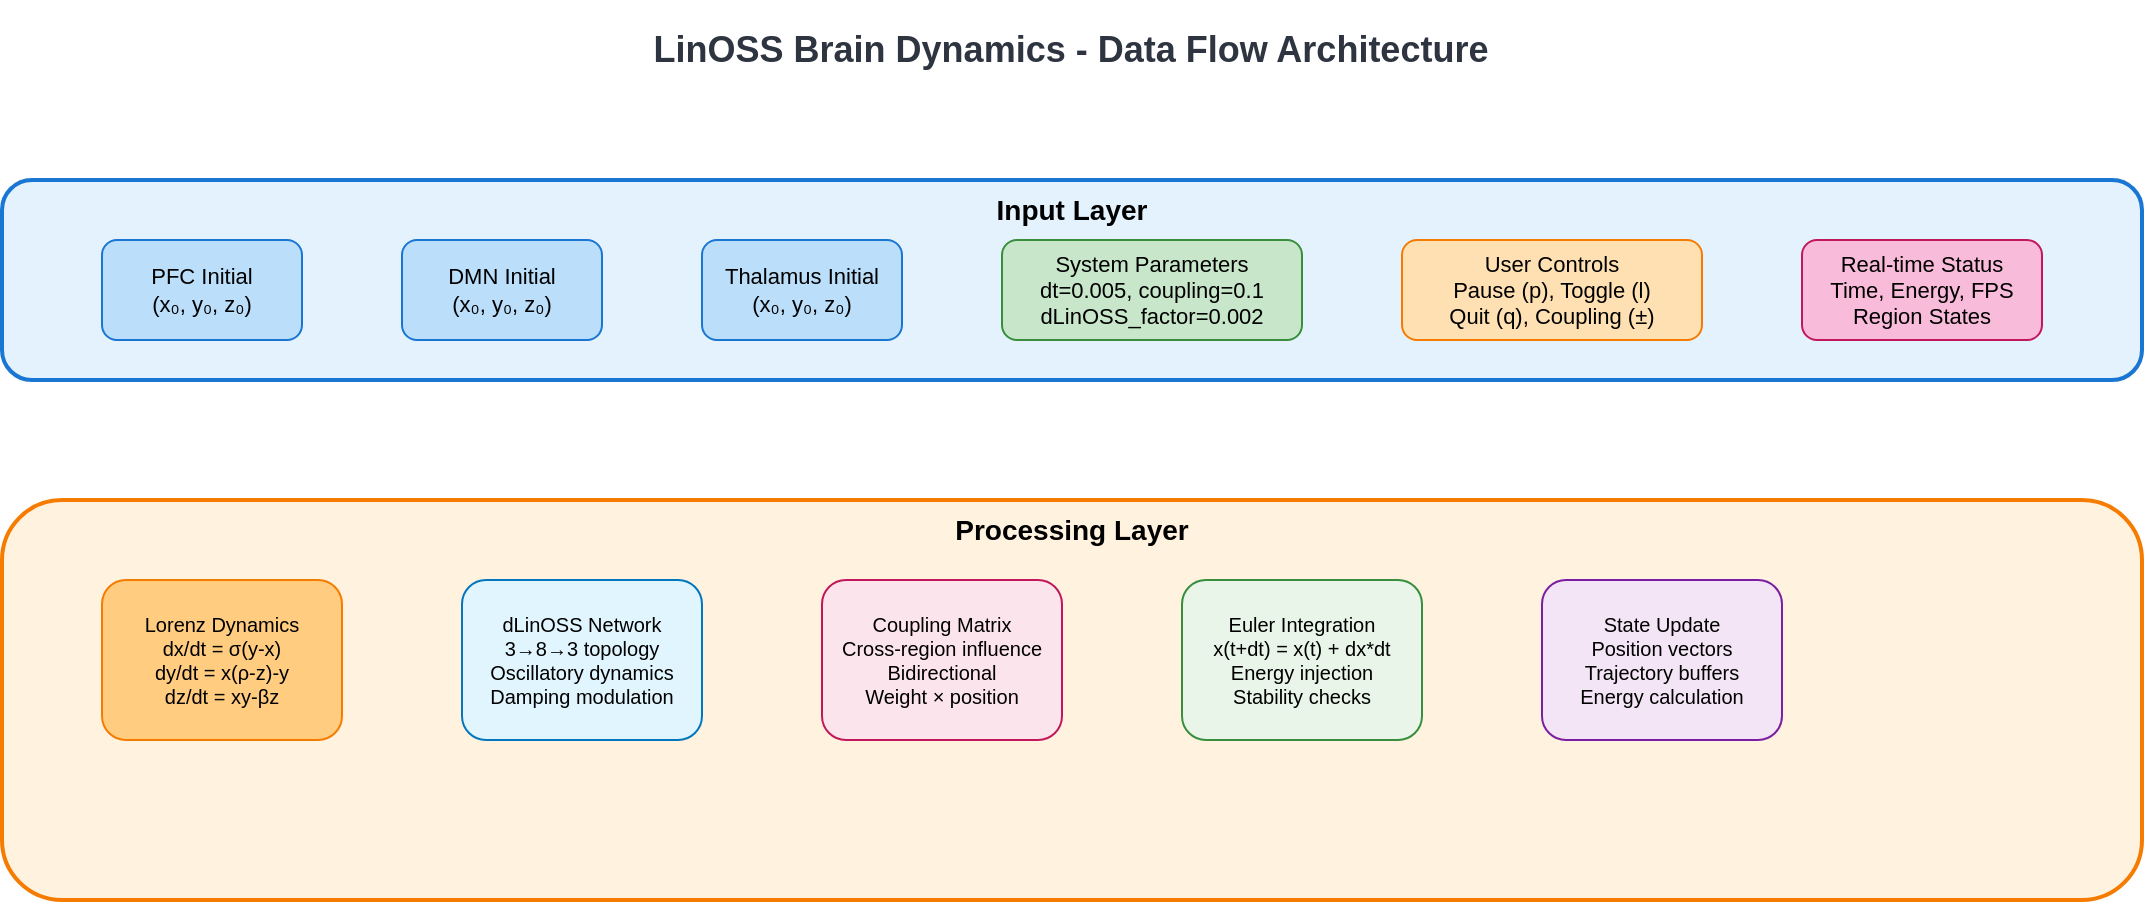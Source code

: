 <mxfile version="24.5.1">
  <diagram id="DataFlowDiagram" name="LinOSS Data Flow">
    <mxGraphModel dx="1422" dy="794" grid="1" gridSize="10" guides="1" tooltips="1" connect="1" arrows="1" fold="1" page="1" pageScale="1" pageWidth="1169" pageHeight="827" math="0" shadow="0">
      <root>
        <mxCell id="0" />
        <mxCell id="1" parent="0" />
        
        <!-- Title -->
        <mxCell id="title" value="LinOSS Brain Dynamics - Data Flow Architecture" style="text;html=1;strokeColor=none;fillColor=none;align=center;verticalAlign=middle;whiteSpace=wrap;rounded=0;fontSize=18;fontStyle=1;fontColor=#2E3440;" vertex="1" parent="1">
          <mxGeometry x="200" y="30" width="769" height="50" as="geometry" />
        </mxCell>
        
        <!-- Input Layer -->
        <mxCell id="inputLayer" value="Input Layer" style="rounded=1;whiteSpace=wrap;html=1;fontSize=14;fontStyle=1;fillColor=#E3F2FD;strokeColor=#1976D2;strokeWidth=2;verticalAlign=top;" vertex="1" parent="1">
          <mxGeometry x="50" y="120" width="1070" height="100" as="geometry" />
        </mxCell>
        
        <!-- Initial States -->
        <mxCell id="pfcInit" value="PFC Initial&#xa;(x₀, y₀, z₀)" style="rounded=1;whiteSpace=wrap;html=1;fontSize=11;fillColor=#BBDEFB;strokeColor=#1976D2;" vertex="1" parent="1">
          <mxGeometry x="100" y="150" width="100" height="50" as="geometry" />
        </mxCell>
        
        <mxCell id="dmnInit" value="DMN Initial&#xa;(x₀, y₀, z₀)" style="rounded=1;whiteSpace=wrap;html=1;fontSize=11;fillColor=#BBDEFB;strokeColor=#1976D2;" vertex="1" parent="1">
          <mxGeometry x="250" y="150" width="100" height="50" as="geometry" />
        </mxCell>
        
        <mxCell id="thalInit" value="Thalamus Initial&#xa;(x₀, y₀, z₀)" style="rounded=1;whiteSpace=wrap;html=1;fontSize=11;fillColor=#BBDEFB;strokeColor=#1976D2;" vertex="1" parent="1">
          <mxGeometry x="400" y="150" width="100" height="50" as="geometry" />
        </mxCell>
        
        <!-- System Parameters -->
        <mxCell id="sysParams" value="System Parameters&#xa;dt=0.005, coupling=0.1&#xa;dLinOSS_factor=0.002" style="rounded=1;whiteSpace=wrap;html=1;fontSize=11;fillColor=#C8E6C9;strokeColor=#388E3C;" vertex="1" parent="1">
          <mxGeometry x="550" y="150" width="150" height="50" as="geometry" />
        </mxCell>
        
        <!-- User Controls -->
        <mxCell id="userControls" value="User Controls&#xa;Pause (p), Toggle (l)&#xa;Quit (q), Coupling (±)" style="rounded=1;whiteSpace=wrap;html=1;fontSize=11;fillColor=#FFE0B2;strokeColor=#F57C00;" vertex="1" parent="1">
          <mxGeometry x="750" y="150" width="150" height="50" as="geometry" />
        </mxCell>
        
        <!-- Real-time Display -->
        <mxCell id="realTimeDisplay" value="Real-time Status&#xa;Time, Energy, FPS&#xa;Region States" style="rounded=1;whiteSpace=wrap;html=1;fontSize=11;fillColor=#F8BBD9;strokeColor=#C2185B;" vertex="1" parent="1">
          <mxGeometry x="950" y="150" width="120" height="50" as="geometry" />
        </mxCell>
        
        <!-- Processing Layer -->
        <mxCell id="processingLayer" value="Processing Layer" style="rounded=1;whiteSpace=wrap;html=1;fontSize=14;fontStyle=1;fillColor=#FFF3E0;strokeColor=#F57C00;strokeWidth=2;verticalAlign=top;" vertex="1" parent="1">
          <mxGeometry x="50" y="280" width="1070" height="200" as="geometry" />
        </mxCell>
        
        <!-- Lorenz Computation -->
        <mxCell id="lorenzComp" value="Lorenz Dynamics&#xa;dx/dt = σ(y-x)&#xa;dy/dt = x(ρ-z)-y&#xa;dz/dt = xy-βz" style="rounded=1;whiteSpace=wrap;html=1;fontSize=10;fillColor=#FFCC80;strokeColor=#F57C00;" vertex="1" parent="1">
          <mxGeometry x="100" y="320" width="120" height="80" as="geometry" />
        </mxCell>
        
        <!-- dLinOSS Processing -->
        <mxCell id="dlinossProc" value="dLinOSS Network&#xa;3→8→3 topology&#xa;Oscillatory dynamics&#xa;Damping modulation" style="rounded=1;whiteSpace=wrap;html=1;fontSize=10;fillColor=#E1F5FE;strokeColor=#0277BD;" vertex="1" parent="1">
          <mxGeometry x="280" y="320" width="120" height="80" as="geometry" />
        </mxCell>
        
        <!-- Coupling Matrix -->
        <mxCell id="couplingMatrix" value="Coupling Matrix&#xa;Cross-region influence&#xa;Bidirectional&#xa;Weight × position" style="rounded=1;whiteSpace=wrap;html=1;fontSize=10;fillColor=#FCE4EC;strokeColor=#C2185B;" vertex="1" parent="1">
          <mxGeometry x="460" y="320" width="120" height="80" as="geometry" />
        </mxCell>
        
        <!-- Integration -->
        <mxCell id="integration" value="Euler Integration&#xa;x(t+dt) = x(t) + dx*dt&#xa;Energy injection&#xa;Stability checks" style="rounded=1;whiteSpace=wrap;html=1;fontSize=10;fillColor=#E8F5E8;strokeColor=#388E3C;" vertex="1" parent="1">
          <mxGeometry x="640" y="320" width="120" height="80" as="geometry" />
        </mxCell>
        
        <!-- State Update -->
        <mxCell id="stateUpdate" value="State Update&#xa;Position vectors&#xa;Trajectory buffers&#xa;Energy calculation" style="rounded=1;whiteSpace=wrap;html=1;fontSize=10;fillColor=#F3E5F5;strokeColor=#7B1FA2;" vertex="1" parent="1">
          <mxGeometry x="820" y="320" width="120" height="80" as="geometry" />
        </mxCell>
        
        <!-- Visualization Prep -->
        <mxCell id="vizPrep" value="Visualization Prep&#xa;2D projection (x,y)&#xa;Scaling & bounds&#xa;Color mapping" style="rounded=1;whiteSpace=wrap;html=1;fontSize=10;fillColor=#FFF8E1;strokeColor=#FBC02D;" vertex="1" parent="1">
          <mxGeometry x="1000" y="320" width="120" height="80" as="geometry" />
        </mxCell>
        
        <!-- Trajectory Management -->
        <mxCell id="trajMgmt" value="Trajectory Buffers&#xa;Max 2000 points/region&#xa;FIFO circular buffer&#xa;Memory efficient" style="rounded=1;whiteSpace=wrap;html=1;fontSize=10;fillColor=#E0F2F1;strokeColor=#00695C;" vertex="1" parent="1">
          <mxGeometry x="280" y="420" width="240" height="40" as="geometry" />
        </mxCell>
        
        <!-- Output Layer -->
        <mxCell id="outputLayer" value="Output Layer" style="rounded=1;whiteSpace=wrap;html=1;fontSize=14;fontStyle=1;fillColor=#F1F8E9;strokeColor=#689F38;strokeWidth=2;verticalAlign=top;" vertex="1" parent="1">
          <mxGeometry x="50" y="520" width="1070" height="150" as="geometry" />
        </mxCell>
        
        <!-- TUI Rendering -->
        <mxCell id="tuiRender" value="TUI Rendering&#xa;Ratatui framework&#xa;Real-time display&#xa;33 FPS target" style="rounded=1;whiteSpace=wrap;html=1;fontSize=11;fillColor=#DCEDC8;strokeColor=#689F38;" vertex="1" parent="1">
          <mxGeometry x="100" y="560" width="150" height="80" as="geometry" />
        </mxCell>
        
        <!-- Phase Space Display -->
        <mxCell id="phaseDisplay" value="Phase Space&#xa;3 region plots&#xa;Color-coded trails&#xa;Auto-scaling" style="rounded=1;whiteSpace=wrap;html=1;fontSize=11;fillColor=#E8F5E8;strokeColor=#4CAF50;" vertex="1" parent="1">
          <mxGeometry x="300" y="560" width="150" height="80" as="geometry" />
        </mxCell>
        
        <!-- Status Panel -->
        <mxCell id="statusPanel" value="Status Panel&#xa;Time counter&#xa;Energy levels&#xa;Control hints" style="rounded=1;whiteSpace=wrap;html=1;fontSize=11;fillColor=#F9FBE7;strokeColor=#827717;" vertex="1" parent="1">
          <mxGeometry x="500" y="560" width="150" height="80" as="geometry" />
        </mxCell>
        
        <!-- Data Export -->
        <mxCell id="dataExport" value="Data Export&#xa;JSON logging&#xa;CSV trajectories&#xa;Analysis ready" style="rounded=1;whiteSpace=wrap;html=1;fontSize=11;fillColor=#FFF3E0;strokeColor=#FF8F00;" vertex="1" parent="1">
          <mxGeometry x="700" y="560" width="150" height="80" as="geometry" />
        </mxCell>
        
        <!-- Performance Monitor -->
        <mxCell id="perfMonitor" value="Performance&#xa;FPS monitoring&#xa;Memory tracking&#xa;Error handling" style="rounded=1;whiteSpace=wrap;html=1;fontSize=11;fillColor=#EFEBE9;strokeColor=#6D4C41;" vertex="1" parent="1">
          <mxGeometry x="900" y="560" width="150" height="80" as="geometry" />
        </mxCell>
        
        <!-- Data Flow Arrows -->
        <!-- Input to Processing -->
        <mxCell id="flow1" value="" style="edgeStyle=orthogonalEdgeStyle;rounded=0;orthogonalLoop=1;jettySize=auto;html=1;strokeColor=#2196F3;strokeWidth=3;endArrow=classic;" edge="1" parent="1" source="inputLayer" target="processingLayer">
          <mxGeometry relative="1" as="geometry" />
        </mxCell>
        
        <!-- Processing Flow -->
        <mxCell id="flow2" value="" style="edgeStyle=orthogonalEdgeStyle;rounded=0;orthogonalLoop=1;jettySize=auto;html=1;strokeColor=#FF5722;strokeWidth=2;endArrow=classic;" edge="1" parent="1" source="lorenzComp" target="dlinossProc">
          <mxGeometry relative="1" as="geometry" />
        </mxCell>
        
        <mxCell id="flow3" value="" style="edgeStyle=orthogonalEdgeStyle;rounded=0;orthogonalLoop=1;jettySize=auto;html=1;strokeColor=#FF5722;strokeWidth=2;endArrow=classic;" edge="1" parent="1" source="dlinossProc" target="couplingMatrix">
          <mxGeometry relative="1" as="geometry" />
        </mxCell>
        
        <mxCell id="flow4" value="" style="edgeStyle=orthogonalEdgeStyle;rounded=0;orthogonalLoop=1;jettySize=auto;html=1;strokeColor=#FF5722;strokeWidth=2;endArrow=classic;" edge="1" parent="1" source="couplingMatrix" target="integration">
          <mxGeometry relative="1" as="geometry" />
        </mxCell>
        
        <mxCell id="flow5" value="" style="edgeStyle=orthogonalEdgeStyle;rounded=0;orthogonalLoop=1;jettySize=auto;html=1;strokeColor=#FF5722;strokeWidth=2;endArrow=classic;" edge="1" parent="1" source="integration" target="stateUpdate">
          <mxGeometry relative="1" as="geometry" />
        </mxCell>
        
        <mxCell id="flow6" value="" style="edgeStyle=orthogonalEdgeStyle;rounded=0;orthogonalLoop=1;jettySize=auto;html=1;strokeColor=#FF5722;strokeWidth=2;endArrow=classic;" edge="1" parent="1" source="stateUpdate" target="vizPrep">
          <mxGeometry relative="1" as="geometry" />
        </mxCell>
        
        <!-- Processing to Output -->
        <mxCell id="flow7" value="" style="edgeStyle=orthogonalEdgeStyle;rounded=0;orthogonalLoop=1;jettySize=auto;html=1;strokeColor=#4CAF50;strokeWidth=3;endArrow=classic;" edge="1" parent="1" source="processingLayer" target="outputLayer">
          <mxGeometry relative="1" as="geometry" />
        </mxCell>
        
        <!-- Feedback Loop -->
        <mxCell id="feedback" value="Feedback Loop" style="edgeStyle=orthogonalEdgeStyle;rounded=0;orthogonalLoop=1;jettySize=auto;html=1;strokeColor=#9C27B0;strokeWidth=2;endArrow=classic;dashed=1;" edge="1" parent="1" source="stateUpdate" target="lorenzComp">
          <mxGeometry relative="1" as="geometry">
            <mxPoint x="100" y="400" as="targetPoint" />
            <Array as="points">
              <mxPoint x="880" y="450" />
              <mxPoint x="160" y="450" />
            </Array>
          </mxGeometry>
        </mxCell>
        
        <!-- Data Rates -->
        <mxCell id="dataRates" value="Data Throughput Rates" style="rounded=1;whiteSpace=wrap;html=1;fontSize=12;fontStyle=1;fillColor=#E8EAF6;strokeColor=#3F51B5;strokeWidth=1;" vertex="1" parent="1">
          <mxGeometry x="50" y="720" width="300" height="80" as="geometry" />
        </mxCell>
        
        <mxCell id="ratesContent" value="• Input: 3×3 positions @ 33 Hz = 297 values/sec&#xa;• Processing: ~471 parameters × 33 Hz&#xa;• Output: 6000 display points @ 33 Hz&#xa;• Trajectories: Up to 6000 points stored" style="text;html=1;strokeColor=none;fillColor=none;align=left;verticalAlign=middle;whiteSpace=wrap;rounded=0;fontSize=10;" vertex="1" parent="1">
          <mxGeometry x="60" y="740" width="280" height="40" as="geometry" />
        </mxCell>
        
        <!-- Memory Usage -->
        <mxCell id="memoryUsage" value="Memory Footprint" style="rounded=1;whiteSpace=wrap;html=1;fontSize=12;fontStyle=1;fillColor=#FFF8E1;strokeColor=#FBC02D;strokeWidth=1;" vertex="1" parent="1">
          <mxGeometry x="400" y="720" width="300" height="80" as="geometry" />
        </mxCell>
        
        <mxCell id="memoryContent" value="• dLinOSS weights: ~1.9KB per layer × 3 = ~5.7KB&#xa;• Trajectory buffers: 2000 × 8 bytes × 3 = ~48KB&#xa;• Display buffers: ~24KB&#xa;• Total runtime memory: ~100KB" style="text;html=1;strokeColor=none;fillColor=none;align=left;verticalAlign=middle;whiteSpace=wrap;rounded=0;fontSize=10;" vertex="1" parent="1">
          <mxGeometry x="410" y="740" width="280" height="40" as="geometry" />
        </mxCell>
        
        <!-- Performance Characteristics -->
        <mxCell id="perfChar" value="Performance Characteristics" style="rounded=1;whiteSpace=wrap;html=1;fontSize=12;fontStyle=1;fillColor=#E8F5E8;strokeColor=#4CAF50;strokeWidth=1;" vertex="1" parent="1">
          <mxGeometry x="750" y="720" width="370" height="80" as="geometry" />
        </mxCell>
        
        <mxCell id="perfContent" value="• Target FPS: 33.3 Hz (30ms frame time)&#xa;• CPU Usage: ~15% single core (optimized)&#xa;• Chaos sustainability: ✅ Maintained long-term&#xa;• Real-time capability: ✅ Confirmed stable" style="text;html=1;strokeColor=none;fillColor=none;align=left;verticalAlign=middle;whiteSpace=wrap;rounded=0;fontSize=10;" vertex="1" parent="1">
          <mxGeometry x="760" y="740" width="350" height="40" as="geometry" />
        </mxCell>
        
      </root>
    </mxGraphModel>
  </diagram>
</mxfile>
